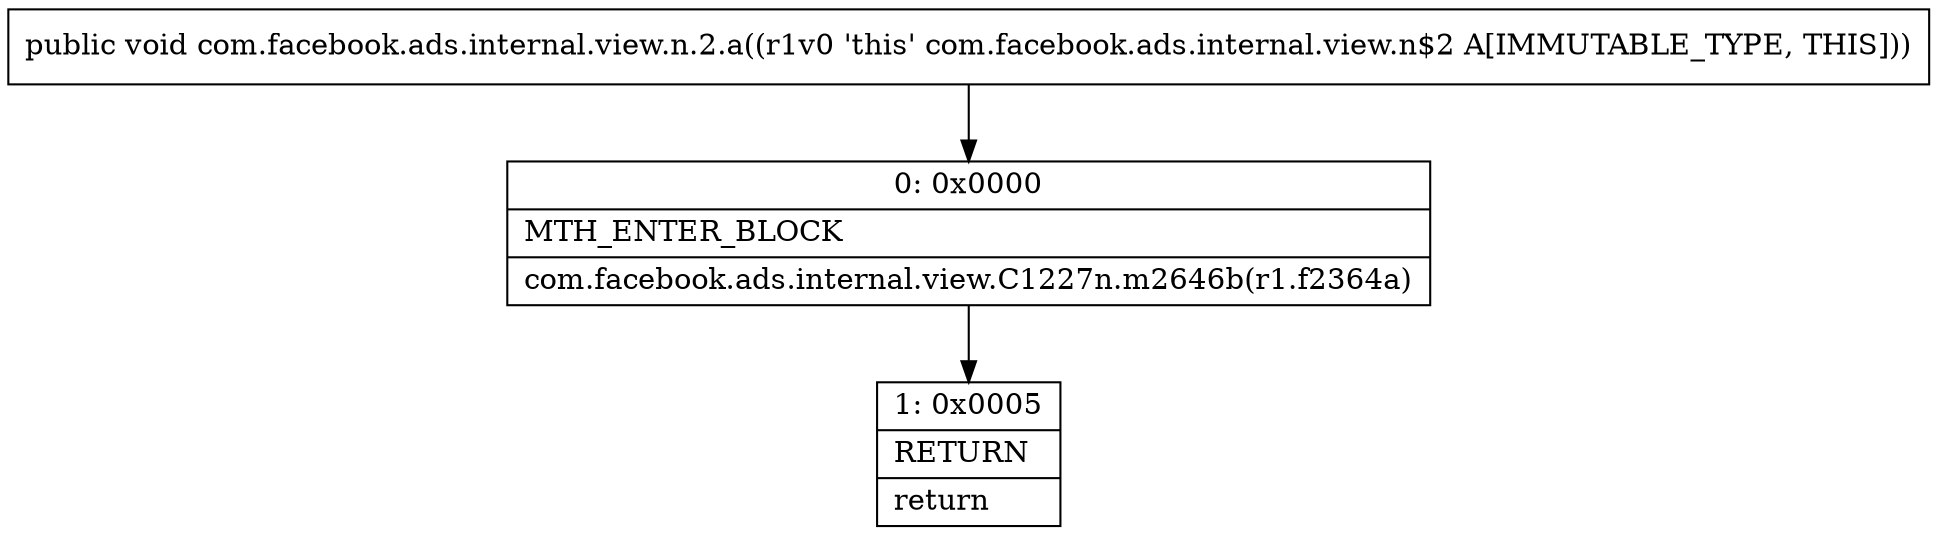 digraph "CFG forcom.facebook.ads.internal.view.n.2.a()V" {
Node_0 [shape=record,label="{0\:\ 0x0000|MTH_ENTER_BLOCK\l|com.facebook.ads.internal.view.C1227n.m2646b(r1.f2364a)\l}"];
Node_1 [shape=record,label="{1\:\ 0x0005|RETURN\l|return\l}"];
MethodNode[shape=record,label="{public void com.facebook.ads.internal.view.n.2.a((r1v0 'this' com.facebook.ads.internal.view.n$2 A[IMMUTABLE_TYPE, THIS])) }"];
MethodNode -> Node_0;
Node_0 -> Node_1;
}

